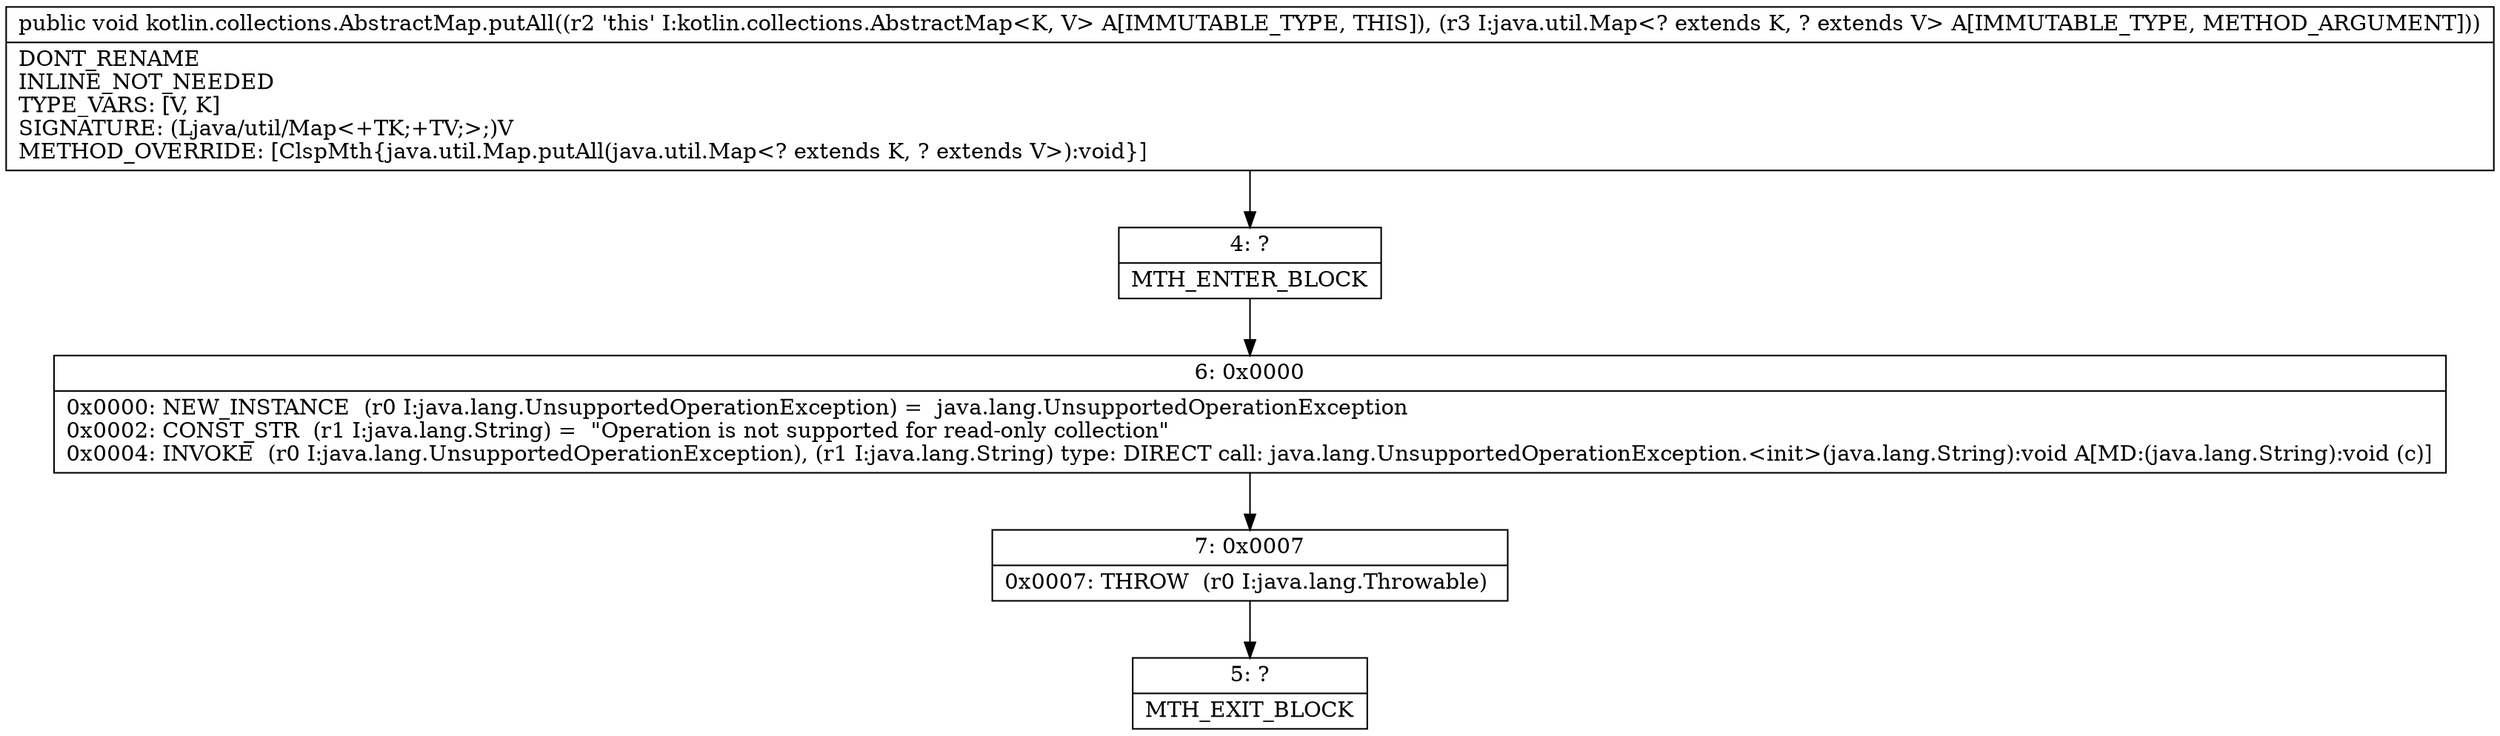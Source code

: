 digraph "CFG forkotlin.collections.AbstractMap.putAll(Ljava\/util\/Map;)V" {
Node_4 [shape=record,label="{4\:\ ?|MTH_ENTER_BLOCK\l}"];
Node_6 [shape=record,label="{6\:\ 0x0000|0x0000: NEW_INSTANCE  (r0 I:java.lang.UnsupportedOperationException) =  java.lang.UnsupportedOperationException \l0x0002: CONST_STR  (r1 I:java.lang.String) =  \"Operation is not supported for read\-only collection\" \l0x0004: INVOKE  (r0 I:java.lang.UnsupportedOperationException), (r1 I:java.lang.String) type: DIRECT call: java.lang.UnsupportedOperationException.\<init\>(java.lang.String):void A[MD:(java.lang.String):void (c)]\l}"];
Node_7 [shape=record,label="{7\:\ 0x0007|0x0007: THROW  (r0 I:java.lang.Throwable) \l}"];
Node_5 [shape=record,label="{5\:\ ?|MTH_EXIT_BLOCK\l}"];
MethodNode[shape=record,label="{public void kotlin.collections.AbstractMap.putAll((r2 'this' I:kotlin.collections.AbstractMap\<K, V\> A[IMMUTABLE_TYPE, THIS]), (r3 I:java.util.Map\<? extends K, ? extends V\> A[IMMUTABLE_TYPE, METHOD_ARGUMENT]))  | DONT_RENAME\lINLINE_NOT_NEEDED\lTYPE_VARS: [V, K]\lSIGNATURE: (Ljava\/util\/Map\<+TK;+TV;\>;)V\lMETHOD_OVERRIDE: [ClspMth\{java.util.Map.putAll(java.util.Map\<? extends K, ? extends V\>):void\}]\l}"];
MethodNode -> Node_4;Node_4 -> Node_6;
Node_6 -> Node_7;
Node_7 -> Node_5;
}

